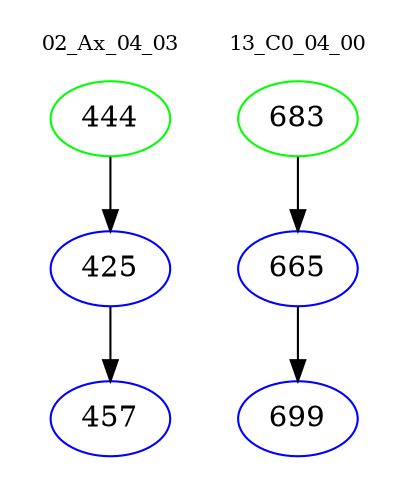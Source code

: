digraph{
subgraph cluster_0 {
color = white
label = "02_Ax_04_03";
fontsize=10;
T0_444 [label="444", color="green"]
T0_444 -> T0_425 [color="black"]
T0_425 [label="425", color="blue"]
T0_425 -> T0_457 [color="black"]
T0_457 [label="457", color="blue"]
}
subgraph cluster_1 {
color = white
label = "13_C0_04_00";
fontsize=10;
T1_683 [label="683", color="green"]
T1_683 -> T1_665 [color="black"]
T1_665 [label="665", color="blue"]
T1_665 -> T1_699 [color="black"]
T1_699 [label="699", color="blue"]
}
}
